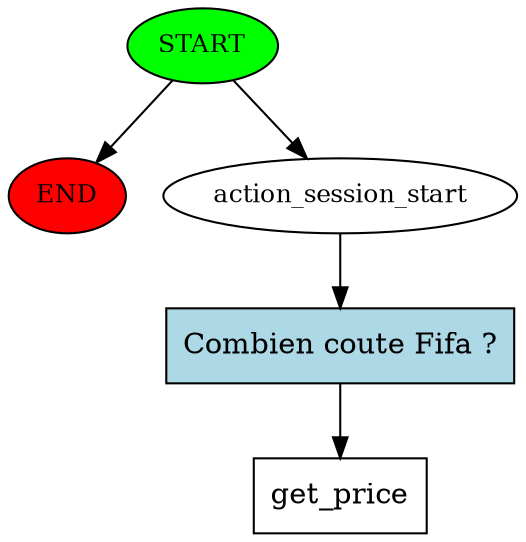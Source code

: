 digraph  {
0 [class="start active", fillcolor=green, fontsize=12, label=START, style=filled];
"-1" [class=end, fillcolor=red, fontsize=12, label=END, style=filled];
1 [class=active, fontsize=12, label=action_session_start];
2 [class="intent dashed active", label=get_price, shape=rect];
3 [class="intent active", fillcolor=lightblue, label="Combien coute Fifa ?", shape=rect, style=filled];
0 -> "-1"  [class="", key=NONE, label=""];
0 -> 1  [class=active, key=NONE, label=""];
1 -> 3  [class=active, key=0];
3 -> 2  [class=active, key=0];
}
